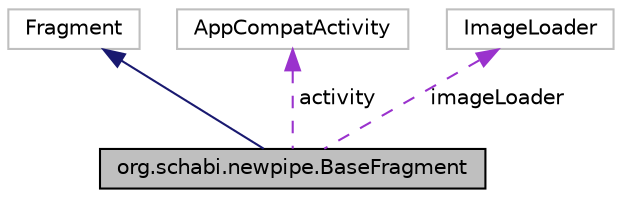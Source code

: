 digraph "org.schabi.newpipe.BaseFragment"
{
 // LATEX_PDF_SIZE
  edge [fontname="Helvetica",fontsize="10",labelfontname="Helvetica",labelfontsize="10"];
  node [fontname="Helvetica",fontsize="10",shape=record];
  Node14 [label="org.schabi.newpipe.BaseFragment",height=0.2,width=0.4,color="black", fillcolor="grey75", style="filled", fontcolor="black",tooltip=" "];
  Node15 -> Node14 [dir="back",color="midnightblue",fontsize="10",style="solid",fontname="Helvetica"];
  Node15 [label="Fragment",height=0.2,width=0.4,color="grey75", fillcolor="white", style="filled",tooltip=" "];
  Node16 -> Node14 [dir="back",color="darkorchid3",fontsize="10",style="dashed",label=" activity" ,fontname="Helvetica"];
  Node16 [label="AppCompatActivity",height=0.2,width=0.4,color="grey75", fillcolor="white", style="filled",tooltip=" "];
  Node17 -> Node14 [dir="back",color="darkorchid3",fontsize="10",style="dashed",label=" imageLoader" ,fontname="Helvetica"];
  Node17 [label="ImageLoader",height=0.2,width=0.4,color="grey75", fillcolor="white", style="filled",tooltip=" "];
}
